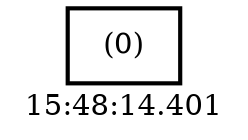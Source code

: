 digraph  g{ graph[label = "15:48:14.401"]
node [shape=rectangle, color=black, fontcolor=black, style=bold] edge [color=black] 0 [label="(0)"] ; 
}

